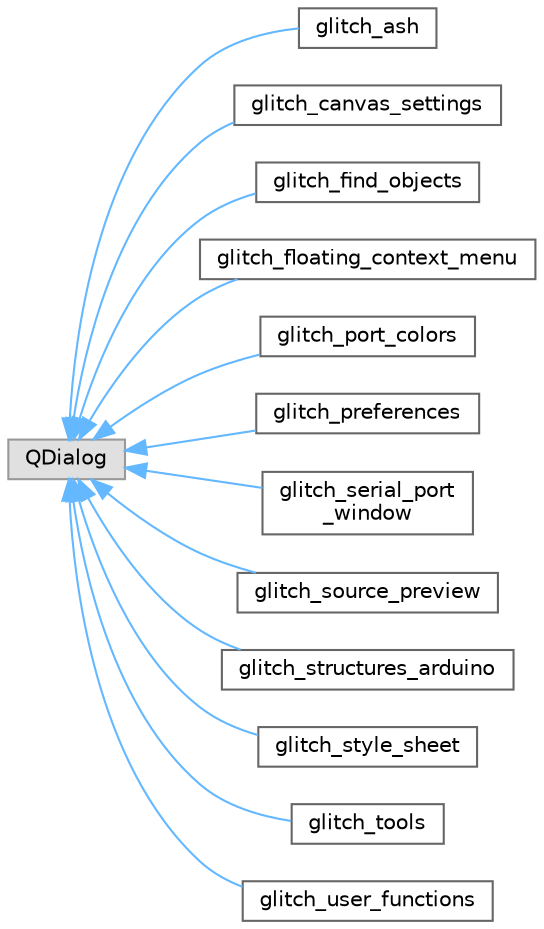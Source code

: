 digraph "Graphical Class Hierarchy"
{
 // LATEX_PDF_SIZE
  bgcolor="transparent";
  edge [fontname=Helvetica,fontsize=10,labelfontname=Helvetica,labelfontsize=10];
  node [fontname=Helvetica,fontsize=10,shape=box,height=0.2,width=0.4];
  rankdir="LR";
  Node0 [id="Node000000",label="QDialog",height=0.2,width=0.4,color="grey60", fillcolor="#E0E0E0", style="filled",tooltip=" "];
  Node0 -> Node1 [id="edge1_Node000000_Node000001",dir="back",color="steelblue1",style="solid",tooltip=" "];
  Node1 [id="Node000001",label="glitch_ash",height=0.2,width=0.4,color="grey40", fillcolor="white", style="filled",URL="$classglitch__ash.html",tooltip=" "];
  Node0 -> Node2 [id="edge2_Node000000_Node000002",dir="back",color="steelblue1",style="solid",tooltip=" "];
  Node2 [id="Node000002",label="glitch_canvas_settings",height=0.2,width=0.4,color="grey40", fillcolor="white", style="filled",URL="$classglitch__canvas__settings.html",tooltip=" "];
  Node0 -> Node3 [id="edge3_Node000000_Node000003",dir="back",color="steelblue1",style="solid",tooltip=" "];
  Node3 [id="Node000003",label="glitch_find_objects",height=0.2,width=0.4,color="grey40", fillcolor="white", style="filled",URL="$classglitch__find__objects.html",tooltip=" "];
  Node0 -> Node4 [id="edge4_Node000000_Node000004",dir="back",color="steelblue1",style="solid",tooltip=" "];
  Node4 [id="Node000004",label="glitch_floating_context_menu",height=0.2,width=0.4,color="grey40", fillcolor="white", style="filled",URL="$classglitch__floating__context__menu.html",tooltip=" "];
  Node0 -> Node5 [id="edge5_Node000000_Node000005",dir="back",color="steelblue1",style="solid",tooltip=" "];
  Node5 [id="Node000005",label="glitch_port_colors",height=0.2,width=0.4,color="grey40", fillcolor="white", style="filled",URL="$classglitch__port__colors.html",tooltip=" "];
  Node0 -> Node6 [id="edge6_Node000000_Node000006",dir="back",color="steelblue1",style="solid",tooltip=" "];
  Node6 [id="Node000006",label="glitch_preferences",height=0.2,width=0.4,color="grey40", fillcolor="white", style="filled",URL="$classglitch__preferences.html",tooltip=" "];
  Node0 -> Node7 [id="edge7_Node000000_Node000007",dir="back",color="steelblue1",style="solid",tooltip=" "];
  Node7 [id="Node000007",label="glitch_serial_port\l_window",height=0.2,width=0.4,color="grey40", fillcolor="white", style="filled",URL="$classglitch__serial__port__window.html",tooltip=" "];
  Node0 -> Node8 [id="edge8_Node000000_Node000008",dir="back",color="steelblue1",style="solid",tooltip=" "];
  Node8 [id="Node000008",label="glitch_source_preview",height=0.2,width=0.4,color="grey40", fillcolor="white", style="filled",URL="$classglitch__source__preview.html",tooltip=" "];
  Node0 -> Node9 [id="edge9_Node000000_Node000009",dir="back",color="steelblue1",style="solid",tooltip=" "];
  Node9 [id="Node000009",label="glitch_structures_arduino",height=0.2,width=0.4,color="grey40", fillcolor="white", style="filled",URL="$classglitch__structures__arduino.html",tooltip=" "];
  Node0 -> Node10 [id="edge10_Node000000_Node000010",dir="back",color="steelblue1",style="solid",tooltip=" "];
  Node10 [id="Node000010",label="glitch_style_sheet",height=0.2,width=0.4,color="grey40", fillcolor="white", style="filled",URL="$classglitch__style__sheet.html",tooltip=" "];
  Node0 -> Node11 [id="edge11_Node000000_Node000011",dir="back",color="steelblue1",style="solid",tooltip=" "];
  Node11 [id="Node000011",label="glitch_tools",height=0.2,width=0.4,color="grey40", fillcolor="white", style="filled",URL="$classglitch__tools.html",tooltip=" "];
  Node0 -> Node12 [id="edge12_Node000000_Node000012",dir="back",color="steelblue1",style="solid",tooltip=" "];
  Node12 [id="Node000012",label="glitch_user_functions",height=0.2,width=0.4,color="grey40", fillcolor="white", style="filled",URL="$classglitch__user__functions.html",tooltip=" "];
}
